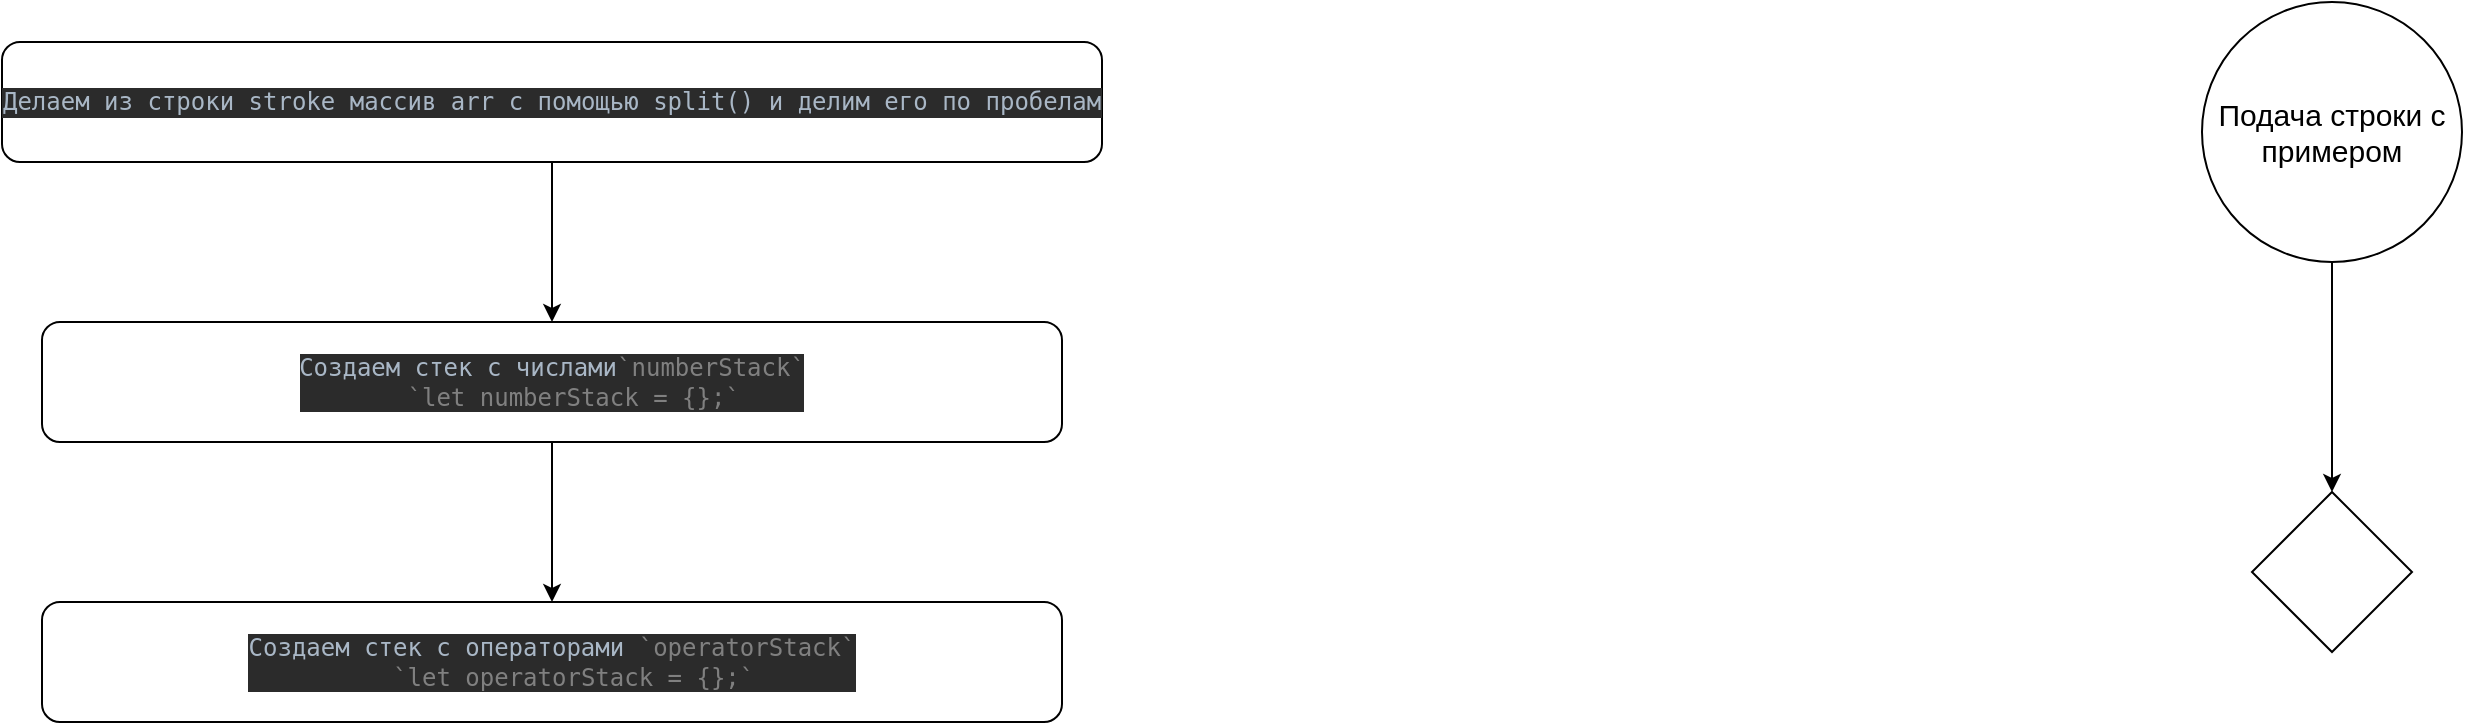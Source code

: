 <mxfile version="13.9.9" type="device"><diagram id="zPD1YZgAmTHhiX1xrq_U" name="Страница 1"><mxGraphModel dx="1440" dy="996" grid="1" gridSize="10" guides="1" tooltips="1" connect="1" arrows="1" fold="1" page="1" pageScale="1" pageWidth="1000000" pageHeight="1000000" math="0" shadow="0"><root><mxCell id="0"/><mxCell id="1" parent="0"/><mxCell id="U7kJouZckKtHiWRNrDWZ-3" value="" style="edgeStyle=orthogonalEdgeStyle;curved=0;rounded=1;sketch=0;orthogonalLoop=1;jettySize=auto;html=1;" parent="1" source="U7kJouZckKtHiWRNrDWZ-1" edge="1"><mxGeometry relative="1" as="geometry"><mxPoint x="1205" y="375" as="targetPoint"/></mxGeometry></mxCell><mxCell id="U7kJouZckKtHiWRNrDWZ-1" value="&lt;font style=&quot;font-size: 15px&quot;&gt;Подача строки с примером&lt;/font&gt;" style="ellipse;whiteSpace=wrap;html=1;aspect=fixed;rounded=0;sketch=0;" parent="1" vertex="1"><mxGeometry x="1140" y="130" width="130" height="130" as="geometry"/></mxCell><mxCell id="U7kJouZckKtHiWRNrDWZ-7" value="" style="edgeStyle=orthogonalEdgeStyle;curved=0;rounded=1;sketch=0;orthogonalLoop=1;jettySize=auto;html=1;" parent="1" source="U7kJouZckKtHiWRNrDWZ-5" target="U7kJouZckKtHiWRNrDWZ-6" edge="1"><mxGeometry relative="1" as="geometry"/></mxCell><mxCell id="U7kJouZckKtHiWRNrDWZ-5" value="&lt;pre style=&quot;background-color: #2b2b2b ; color: #a9b7c6 ; font-family: &amp;#34;jetbrains mono&amp;#34; , monospace ; font-size: 9 8pt&quot;&gt;&lt;pre style=&quot;font-family: &amp;#34;jetbrains mono&amp;#34; , monospace&quot;&gt;Делаем из строки stroke массив arr с помощью split() и делим его по пробелам&lt;/pre&gt;&lt;/pre&gt;" style="rounded=1;whiteSpace=wrap;html=1;sketch=0;" parent="1" vertex="1"><mxGeometry x="40" y="150" width="550" height="60" as="geometry"/></mxCell><mxCell id="U7kJouZckKtHiWRNrDWZ-9" value="" style="edgeStyle=orthogonalEdgeStyle;curved=0;rounded=1;sketch=0;orthogonalLoop=1;jettySize=auto;html=1;" parent="1" source="U7kJouZckKtHiWRNrDWZ-6" target="U7kJouZckKtHiWRNrDWZ-8" edge="1"><mxGeometry relative="1" as="geometry"/></mxCell><mxCell id="U7kJouZckKtHiWRNrDWZ-6" value="&lt;pre style=&quot;background-color: #2b2b2b ; color: #a9b7c6 ; font-family: &amp;#34;jetbrains mono&amp;#34; , monospace ; font-size: 9 8pt&quot;&gt;Создаем стек с числами&lt;span style=&quot;color: #808080&quot;&gt;`numberStack`&lt;br&gt;&lt;/span&gt;&lt;span style=&quot;color: #808080&quot;&gt;   `let numberStack = {};`&lt;/span&gt;&lt;/pre&gt;" style="whiteSpace=wrap;html=1;rounded=1;sketch=0;" parent="1" vertex="1"><mxGeometry x="60" y="290" width="510" height="60" as="geometry"/></mxCell><mxCell id="U7kJouZckKtHiWRNrDWZ-8" value="&lt;pre style=&quot;background-color: #2b2b2b ; color: #a9b7c6 ; font-family: &amp;#34;jetbrains mono&amp;#34; , monospace ; font-size: 9 8pt&quot;&gt;Создаем стек с операторами &lt;span style=&quot;color: #808080&quot;&gt;`operatorStack`&lt;br&gt;&lt;/span&gt;&lt;span style=&quot;color: #808080&quot;&gt;   `let operatorStack = {};`&lt;/span&gt;&lt;/pre&gt;" style="whiteSpace=wrap;html=1;rounded=1;sketch=0;" parent="1" vertex="1"><mxGeometry x="60" y="430" width="510" height="60" as="geometry"/></mxCell><mxCell id="U7kJouZckKtHiWRNrDWZ-10" value="" style="rhombus;whiteSpace=wrap;html=1;rounded=0;sketch=0;" parent="1" vertex="1"><mxGeometry x="1165" y="375" width="80" height="80" as="geometry"/></mxCell></root></mxGraphModel></diagram></mxfile>